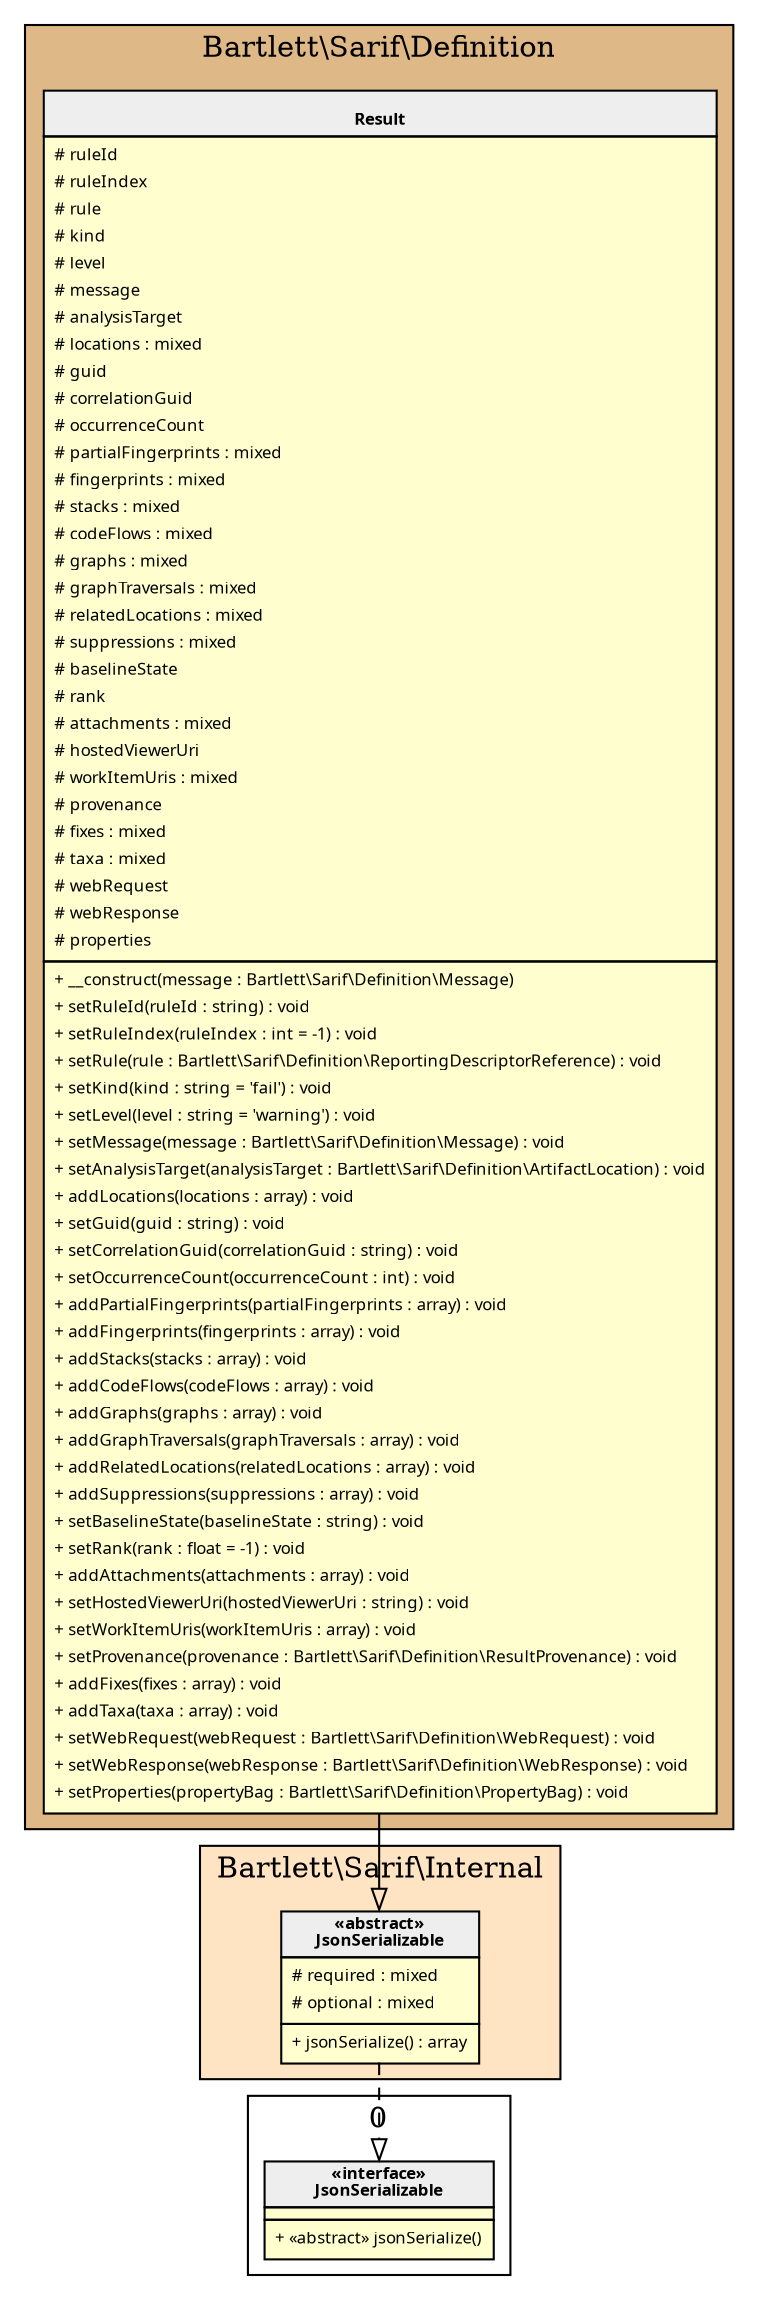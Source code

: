 digraph {
  graph [name="G" overlap="false" rankdir="TB" bgcolor="transparent"]
  node [fontname="Verdana" fontsize=8 shape="none" margin=0 fillcolor="#FEFECE" style="filled"]
  edge [fontname="Verdana" fontsize=8]
  subgraph cluster_0 {
    graph [bgcolor="BurlyWood"]
    label = "Bartlett\\Sarif\\Definition"
    "Bartlett\\Sarif\\Definition\\Result" [shape="none" label=<
<table cellspacing="0" border="0" cellborder="1">
    <tr><td bgcolor="#eeeeee"><b><br/>Result</b></td></tr>
    <tr><td><table border="0" cellspacing="0" cellpadding="2">
    <tr><td align="left"># ruleId</td></tr>
    <tr><td align="left"># ruleIndex</td></tr>
    <tr><td align="left"># rule</td></tr>
    <tr><td align="left"># kind</td></tr>
    <tr><td align="left"># level</td></tr>
    <tr><td align="left"># message</td></tr>
    <tr><td align="left"># analysisTarget</td></tr>
    <tr><td align="left"># locations : mixed</td></tr>
    <tr><td align="left"># guid</td></tr>
    <tr><td align="left"># correlationGuid</td></tr>
    <tr><td align="left"># occurrenceCount</td></tr>
    <tr><td align="left"># partialFingerprints : mixed</td></tr>
    <tr><td align="left"># fingerprints : mixed</td></tr>
    <tr><td align="left"># stacks : mixed</td></tr>
    <tr><td align="left"># codeFlows : mixed</td></tr>
    <tr><td align="left"># graphs : mixed</td></tr>
    <tr><td align="left"># graphTraversals : mixed</td></tr>
    <tr><td align="left"># relatedLocations : mixed</td></tr>
    <tr><td align="left"># suppressions : mixed</td></tr>
    <tr><td align="left"># baselineState</td></tr>
    <tr><td align="left"># rank</td></tr>
    <tr><td align="left"># attachments : mixed</td></tr>
    <tr><td align="left"># hostedViewerUri</td></tr>
    <tr><td align="left"># workItemUris : mixed</td></tr>
    <tr><td align="left"># provenance</td></tr>
    <tr><td align="left"># fixes : mixed</td></tr>
    <tr><td align="left"># taxa : mixed</td></tr>
    <tr><td align="left"># webRequest</td></tr>
    <tr><td align="left"># webResponse</td></tr>
    <tr><td align="left"># properties</td></tr>
</table></td></tr>
    <tr><td><table border="0" cellspacing="0" cellpadding="2">
    <tr><td align="left">+ __construct(message : Bartlett\\Sarif\\Definition\\Message)</td></tr>
    <tr><td align="left">+ setRuleId(ruleId : string) : void</td></tr>
    <tr><td align="left">+ setRuleIndex(ruleIndex : int = -1) : void</td></tr>
    <tr><td align="left">+ setRule(rule : Bartlett\\Sarif\\Definition\\ReportingDescriptorReference) : void</td></tr>
    <tr><td align="left">+ setKind(kind : string = 'fail') : void</td></tr>
    <tr><td align="left">+ setLevel(level : string = 'warning') : void</td></tr>
    <tr><td align="left">+ setMessage(message : Bartlett\\Sarif\\Definition\\Message) : void</td></tr>
    <tr><td align="left">+ setAnalysisTarget(analysisTarget : Bartlett\\Sarif\\Definition\\ArtifactLocation) : void</td></tr>
    <tr><td align="left">+ addLocations(locations : array) : void</td></tr>
    <tr><td align="left">+ setGuid(guid : string) : void</td></tr>
    <tr><td align="left">+ setCorrelationGuid(correlationGuid : string) : void</td></tr>
    <tr><td align="left">+ setOccurrenceCount(occurrenceCount : int) : void</td></tr>
    <tr><td align="left">+ addPartialFingerprints(partialFingerprints : array) : void</td></tr>
    <tr><td align="left">+ addFingerprints(fingerprints : array) : void</td></tr>
    <tr><td align="left">+ addStacks(stacks : array) : void</td></tr>
    <tr><td align="left">+ addCodeFlows(codeFlows : array) : void</td></tr>
    <tr><td align="left">+ addGraphs(graphs : array) : void</td></tr>
    <tr><td align="left">+ addGraphTraversals(graphTraversals : array) : void</td></tr>
    <tr><td align="left">+ addRelatedLocations(relatedLocations : array) : void</td></tr>
    <tr><td align="left">+ addSuppressions(suppressions : array) : void</td></tr>
    <tr><td align="left">+ setBaselineState(baselineState : string) : void</td></tr>
    <tr><td align="left">+ setRank(rank : float = -1) : void</td></tr>
    <tr><td align="left">+ addAttachments(attachments : array) : void</td></tr>
    <tr><td align="left">+ setHostedViewerUri(hostedViewerUri : string) : void</td></tr>
    <tr><td align="left">+ setWorkItemUris(workItemUris : array) : void</td></tr>
    <tr><td align="left">+ setProvenance(provenance : Bartlett\\Sarif\\Definition\\ResultProvenance) : void</td></tr>
    <tr><td align="left">+ addFixes(fixes : array) : void</td></tr>
    <tr><td align="left">+ addTaxa(taxa : array) : void</td></tr>
    <tr><td align="left">+ setWebRequest(webRequest : Bartlett\\Sarif\\Definition\\WebRequest) : void</td></tr>
    <tr><td align="left">+ setWebResponse(webResponse : Bartlett\\Sarif\\Definition\\WebResponse) : void</td></tr>
    <tr><td align="left">+ setProperties(propertyBag : Bartlett\\Sarif\\Definition\\PropertyBag) : void</td></tr>
</table></td></tr>
</table>>]
  }
  subgraph cluster_1 {
    graph [bgcolor="Bisque"]
    label = "Bartlett\\Sarif\\Internal"
    "Bartlett\\Sarif\\Internal\\JsonSerializable" [shape="none" label=<
<table cellspacing="0" border="0" cellborder="1">
    <tr><td bgcolor="#eeeeee"><b>«abstract»<br/>JsonSerializable</b></td></tr>
    <tr><td><table border="0" cellspacing="0" cellpadding="2">
    <tr><td align="left"># required : mixed</td></tr>
    <tr><td align="left"># optional : mixed</td></tr>
</table></td></tr>
    <tr><td><table border="0" cellspacing="0" cellpadding="2">
    <tr><td align="left">+ jsonSerialize() : array</td></tr>
</table></td></tr>
</table>>]
  }
  subgraph cluster_2 {
    label = 0
    "JsonSerializable" [shape="none" label=<
<table cellspacing="0" border="0" cellborder="1">
    <tr><td bgcolor="#eeeeee"><b>«interface»<br/>JsonSerializable</b></td></tr>
    <tr><td></td></tr>
    <tr><td><table border="0" cellspacing="0" cellpadding="2">
    <tr><td align="left">+ «abstract» jsonSerialize()</td></tr>
</table></td></tr>
</table>>]
  }
  "Bartlett\\Sarif\\Internal\\JsonSerializable" -> "JsonSerializable" [arrowhead="empty" style="dashed"]
  "Bartlett\\Sarif\\Definition\\Result" -> "Bartlett\\Sarif\\Internal\\JsonSerializable" [arrowhead="empty" style="filled"]
}

